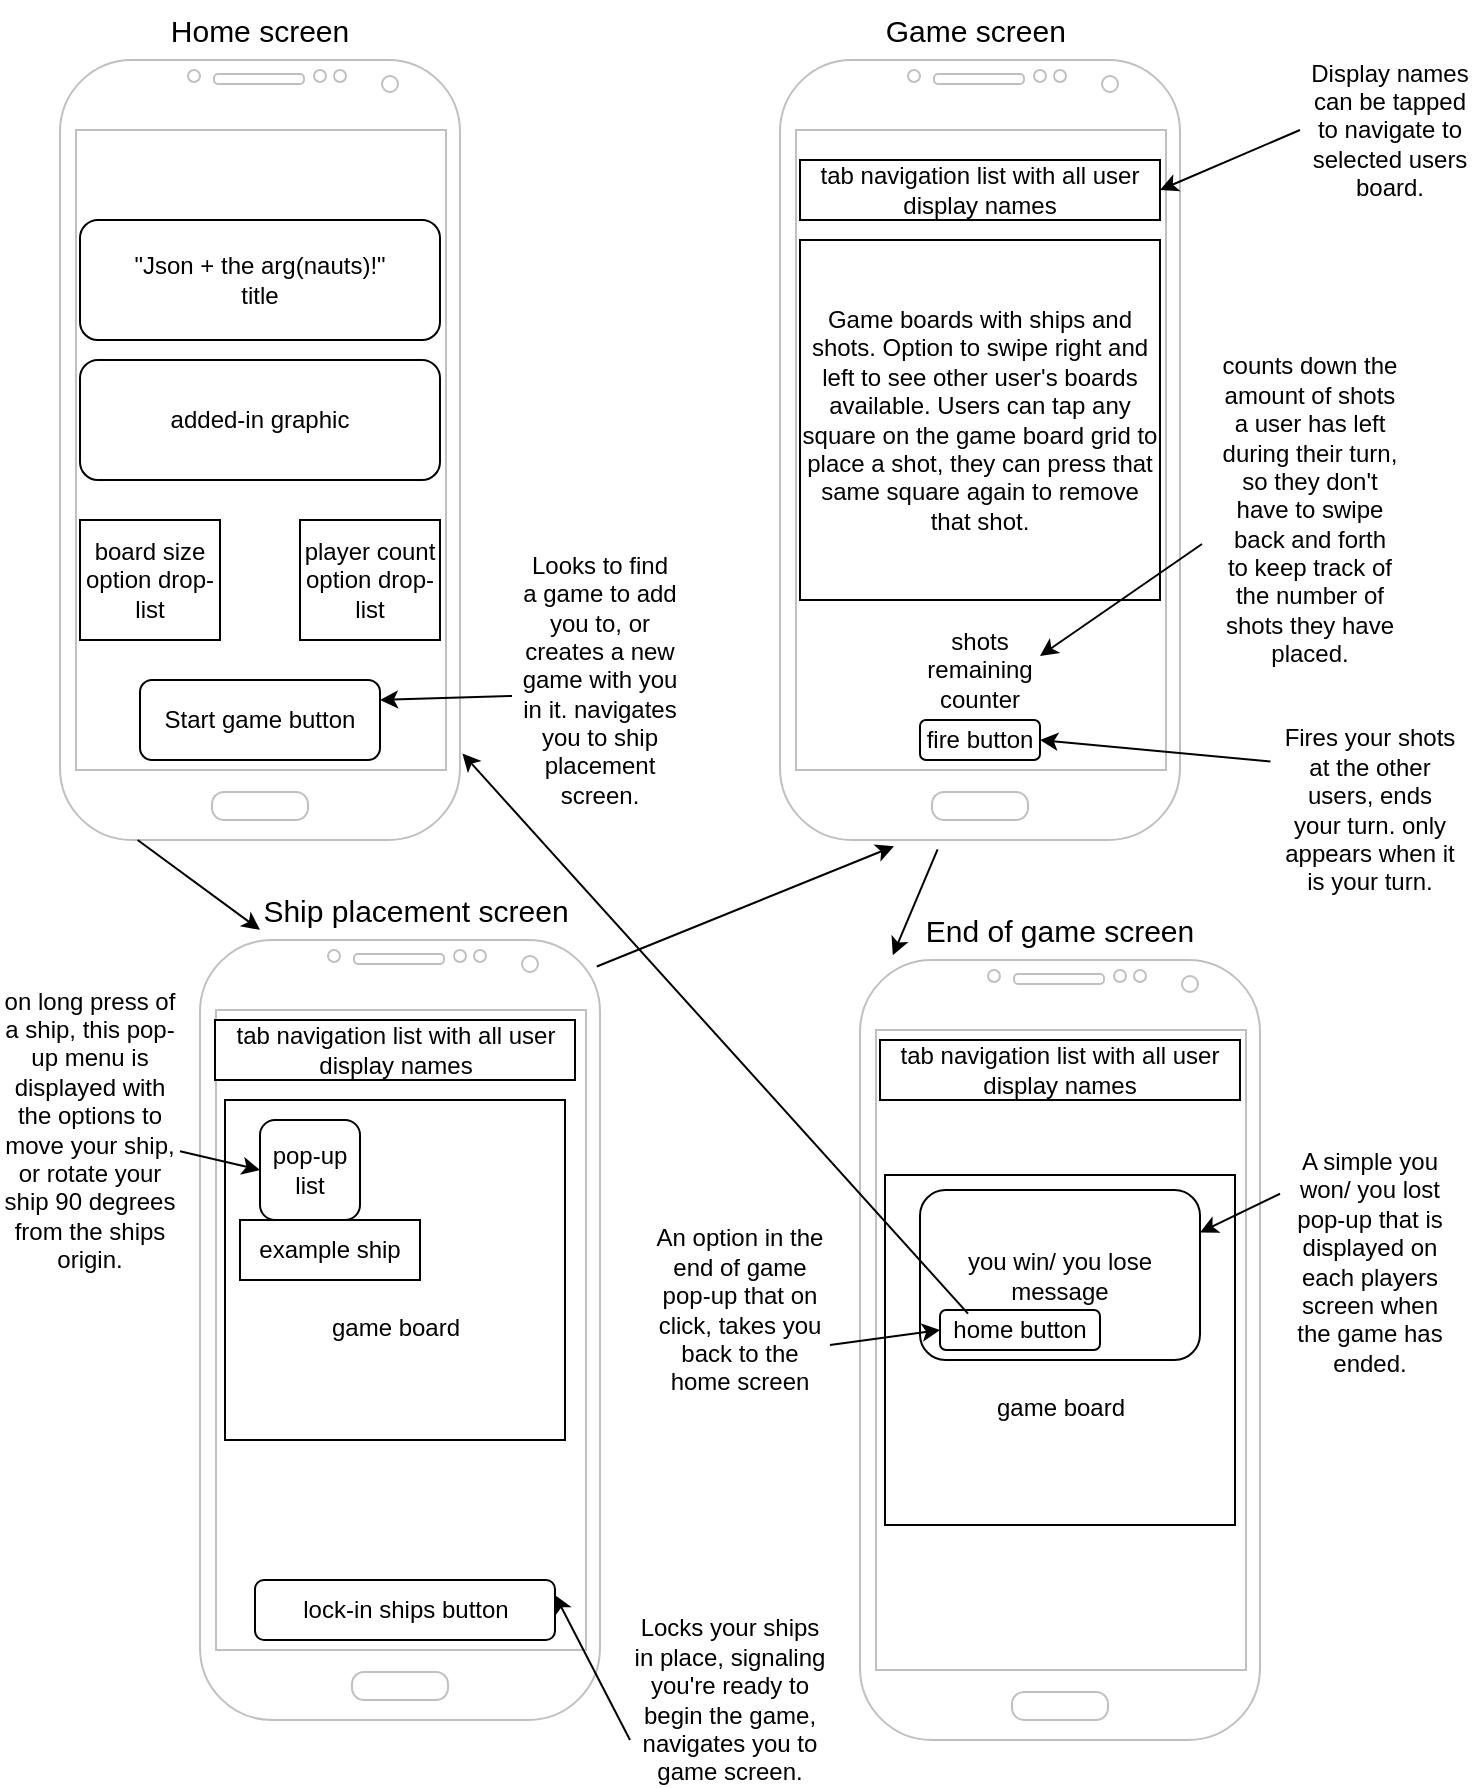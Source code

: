 <mxfile version="24.2.2" type="device">
  <diagram name="Page-1" id="YmwkzHk7ZP1h0ZgNkmNX">
    <mxGraphModel dx="1042" dy="569" grid="1" gridSize="10" guides="1" tooltips="1" connect="1" arrows="1" fold="1" page="1" pageScale="1" pageWidth="850" pageHeight="1100" math="0" shadow="0">
      <root>
        <mxCell id="0" />
        <mxCell id="1" parent="0" />
        <mxCell id="TUmn8eqtJd5c7Z36hUJj-1" value="" style="verticalLabelPosition=bottom;verticalAlign=top;html=1;shadow=0;dashed=0;strokeWidth=1;shape=mxgraph.android.phone2;strokeColor=#c0c0c0;" vertex="1" parent="1">
          <mxGeometry x="40" y="80" width="200" height="390" as="geometry" />
        </mxCell>
        <mxCell id="TUmn8eqtJd5c7Z36hUJj-2" value="&lt;font style=&quot;font-size: 15px;&quot;&gt;Home screen&lt;/font&gt;" style="text;html=1;align=center;verticalAlign=middle;whiteSpace=wrap;rounded=0;" vertex="1" parent="1">
          <mxGeometry x="40" y="50" width="200" height="30" as="geometry" />
        </mxCell>
        <mxCell id="TUmn8eqtJd5c7Z36hUJj-3" value="&quot;Json + the arg(nauts)!&quot;&lt;div&gt;title&lt;/div&gt;" style="rounded=1;whiteSpace=wrap;html=1;" vertex="1" parent="1">
          <mxGeometry x="50" y="160" width="180" height="60" as="geometry" />
        </mxCell>
        <mxCell id="TUmn8eqtJd5c7Z36hUJj-4" value="added-in graphic" style="rounded=1;whiteSpace=wrap;html=1;" vertex="1" parent="1">
          <mxGeometry x="50" y="230" width="180" height="60" as="geometry" />
        </mxCell>
        <mxCell id="TUmn8eqtJd5c7Z36hUJj-5" value="board size option drop-list" style="rounded=0;whiteSpace=wrap;html=1;" vertex="1" parent="1">
          <mxGeometry x="50" y="310" width="70" height="60" as="geometry" />
        </mxCell>
        <mxCell id="TUmn8eqtJd5c7Z36hUJj-7" value="player count option drop-list" style="rounded=0;whiteSpace=wrap;html=1;" vertex="1" parent="1">
          <mxGeometry x="160" y="310" width="70" height="60" as="geometry" />
        </mxCell>
        <mxCell id="TUmn8eqtJd5c7Z36hUJj-9" value="Start game button" style="rounded=1;whiteSpace=wrap;html=1;" vertex="1" parent="1">
          <mxGeometry x="80" y="390" width="120" height="40" as="geometry" />
        </mxCell>
        <mxCell id="TUmn8eqtJd5c7Z36hUJj-10" value="" style="endArrow=classic;html=1;rounded=0;exitX=0.194;exitY=1;exitDx=0;exitDy=0;exitPerimeter=0;entryX=0.15;entryY=-0.013;entryDx=0;entryDy=0;entryPerimeter=0;" edge="1" parent="1" source="TUmn8eqtJd5c7Z36hUJj-1" target="TUmn8eqtJd5c7Z36hUJj-19">
          <mxGeometry width="50" height="50" relative="1" as="geometry">
            <mxPoint x="400" y="310" as="sourcePoint" />
            <mxPoint x="398" y="263" as="targetPoint" />
          </mxGeometry>
        </mxCell>
        <mxCell id="TUmn8eqtJd5c7Z36hUJj-11" value="" style="verticalLabelPosition=bottom;verticalAlign=top;html=1;shadow=0;dashed=0;strokeWidth=1;shape=mxgraph.android.phone2;strokeColor=#c0c0c0;" vertex="1" parent="1">
          <mxGeometry x="400" y="80" width="200" height="390" as="geometry" />
        </mxCell>
        <mxCell id="TUmn8eqtJd5c7Z36hUJj-12" value="&lt;font style=&quot;font-size: 15px;&quot;&gt;Game screen&amp;nbsp;&lt;/font&gt;" style="text;html=1;align=center;verticalAlign=middle;whiteSpace=wrap;rounded=0;" vertex="1" parent="1">
          <mxGeometry x="400" y="50" width="200" height="30" as="geometry" />
        </mxCell>
        <mxCell id="TUmn8eqtJd5c7Z36hUJj-14" value="Game boards with ships and shots. Option to swipe right and left to see other user&#39;s boards available. Users can tap any square on the game board grid to place a shot, they can press that same square again to remove that shot." style="whiteSpace=wrap;html=1;aspect=fixed;" vertex="1" parent="1">
          <mxGeometry x="410" y="170" width="180" height="180" as="geometry" />
        </mxCell>
        <mxCell id="TUmn8eqtJd5c7Z36hUJj-15" value="fire button" style="rounded=1;whiteSpace=wrap;html=1;" vertex="1" parent="1">
          <mxGeometry x="470" y="410" width="60" height="20" as="geometry" />
        </mxCell>
        <mxCell id="TUmn8eqtJd5c7Z36hUJj-16" value="shots remaining counter" style="text;html=1;align=center;verticalAlign=middle;whiteSpace=wrap;rounded=0;" vertex="1" parent="1">
          <mxGeometry x="480" y="370" width="40" height="30" as="geometry" />
        </mxCell>
        <mxCell id="TUmn8eqtJd5c7Z36hUJj-19" value="" style="verticalLabelPosition=bottom;verticalAlign=top;html=1;shadow=0;dashed=0;strokeWidth=1;shape=mxgraph.android.phone2;strokeColor=#c0c0c0;" vertex="1" parent="1">
          <mxGeometry x="110" y="520" width="200" height="390" as="geometry" />
        </mxCell>
        <mxCell id="TUmn8eqtJd5c7Z36hUJj-20" value="&lt;font style=&quot;font-size: 15px;&quot;&gt;Ship placement screen&lt;/font&gt;" style="text;html=1;align=center;verticalAlign=middle;whiteSpace=wrap;rounded=0;" vertex="1" parent="1">
          <mxGeometry x="137.5" y="490" width="160" height="30" as="geometry" />
        </mxCell>
        <mxCell id="TUmn8eqtJd5c7Z36hUJj-21" value="tab navigation list with all user display names" style="rounded=0;whiteSpace=wrap;html=1;" vertex="1" parent="1">
          <mxGeometry x="410" y="130" width="180" height="30" as="geometry" />
        </mxCell>
        <mxCell id="TUmn8eqtJd5c7Z36hUJj-22" value="&lt;div&gt;&lt;br&gt;&lt;/div&gt;&lt;div&gt;&lt;br&gt;&lt;/div&gt;&lt;div&gt;&lt;br&gt;&lt;/div&gt;&lt;div&gt;&lt;br&gt;&lt;/div&gt;&lt;div&gt;game board&lt;/div&gt;" style="whiteSpace=wrap;html=1;aspect=fixed;" vertex="1" parent="1">
          <mxGeometry x="122.5" y="600" width="170" height="170" as="geometry" />
        </mxCell>
        <mxCell id="TUmn8eqtJd5c7Z36hUJj-23" value="example ship" style="rounded=0;whiteSpace=wrap;html=1;" vertex="1" parent="1">
          <mxGeometry x="130" y="660" width="90" height="30" as="geometry" />
        </mxCell>
        <mxCell id="TUmn8eqtJd5c7Z36hUJj-24" value="pop-up list" style="rounded=1;whiteSpace=wrap;html=1;" vertex="1" parent="1">
          <mxGeometry x="140" y="610" width="50" height="50" as="geometry" />
        </mxCell>
        <mxCell id="TUmn8eqtJd5c7Z36hUJj-25" value="on long press of a ship, this pop-up menu is displayed with the options to move your ship, or rotate your ship 90 degrees from the ships origin." style="text;html=1;align=center;verticalAlign=middle;whiteSpace=wrap;rounded=0;" vertex="1" parent="1">
          <mxGeometry x="10" y="560" width="90" height="110" as="geometry" />
        </mxCell>
        <mxCell id="TUmn8eqtJd5c7Z36hUJj-26" value="" style="endArrow=classic;html=1;rounded=0;entryX=0;entryY=0.5;entryDx=0;entryDy=0;" edge="1" parent="1" source="TUmn8eqtJd5c7Z36hUJj-25" target="TUmn8eqtJd5c7Z36hUJj-24">
          <mxGeometry width="50" height="50" relative="1" as="geometry">
            <mxPoint x="150" y="620" as="sourcePoint" />
            <mxPoint x="200" y="570" as="targetPoint" />
          </mxGeometry>
        </mxCell>
        <mxCell id="TUmn8eqtJd5c7Z36hUJj-27" value="lock-in ships button" style="rounded=1;whiteSpace=wrap;html=1;" vertex="1" parent="1">
          <mxGeometry x="137.5" y="840" width="150" height="30" as="geometry" />
        </mxCell>
        <mxCell id="TUmn8eqtJd5c7Z36hUJj-28" value="" style="endArrow=classic;html=1;rounded=0;entryX=0.285;entryY=1.008;entryDx=0;entryDy=0;entryPerimeter=0;exitX=0.992;exitY=0.034;exitDx=0;exitDy=0;exitPerimeter=0;" edge="1" parent="1" source="TUmn8eqtJd5c7Z36hUJj-19" target="TUmn8eqtJd5c7Z36hUJj-11">
          <mxGeometry width="50" height="50" relative="1" as="geometry">
            <mxPoint x="425" y="560" as="sourcePoint" />
            <mxPoint x="475" y="510" as="targetPoint" />
          </mxGeometry>
        </mxCell>
        <mxCell id="TUmn8eqtJd5c7Z36hUJj-29" value="counts down the amount of shots a user has left during their turn, so they don&#39;t have to swipe back and forth to keep track of the number of shots they have placed." style="text;html=1;align=center;verticalAlign=middle;whiteSpace=wrap;rounded=0;" vertex="1" parent="1">
          <mxGeometry x="620" y="280" width="90" height="50" as="geometry" />
        </mxCell>
        <mxCell id="TUmn8eqtJd5c7Z36hUJj-30" value="" style="endArrow=classic;html=1;rounded=0;entryX=1.25;entryY=0.267;entryDx=0;entryDy=0;exitX=-0.1;exitY=0.84;exitDx=0;exitDy=0;exitPerimeter=0;entryPerimeter=0;" edge="1" parent="1" source="TUmn8eqtJd5c7Z36hUJj-29" target="TUmn8eqtJd5c7Z36hUJj-16">
          <mxGeometry width="50" height="50" relative="1" as="geometry">
            <mxPoint x="610" y="510" as="sourcePoint" />
            <mxPoint x="660" y="460" as="targetPoint" />
          </mxGeometry>
        </mxCell>
        <mxCell id="TUmn8eqtJd5c7Z36hUJj-31" value="Locks your ships in place, signaling you&#39;re ready to begin the game, navigates you to game screen." style="text;html=1;align=center;verticalAlign=middle;whiteSpace=wrap;rounded=0;" vertex="1" parent="1">
          <mxGeometry x="325" y="860" width="100" height="80" as="geometry" />
        </mxCell>
        <mxCell id="TUmn8eqtJd5c7Z36hUJj-32" value="" style="endArrow=classic;html=1;rounded=0;entryX=1;entryY=0.25;entryDx=0;entryDy=0;exitX=0;exitY=0.75;exitDx=0;exitDy=0;" edge="1" parent="1" source="TUmn8eqtJd5c7Z36hUJj-31" target="TUmn8eqtJd5c7Z36hUJj-27">
          <mxGeometry width="50" height="50" relative="1" as="geometry">
            <mxPoint x="515" y="760" as="sourcePoint" />
            <mxPoint x="565" y="710" as="targetPoint" />
          </mxGeometry>
        </mxCell>
        <mxCell id="TUmn8eqtJd5c7Z36hUJj-33" value="Fires your shots at the other users, ends your turn. only appears when it is your turn." style="text;html=1;align=center;verticalAlign=middle;whiteSpace=wrap;rounded=0;" vertex="1" parent="1">
          <mxGeometry x="650" y="420" width="90" height="70" as="geometry" />
        </mxCell>
        <mxCell id="TUmn8eqtJd5c7Z36hUJj-34" value="" style="endArrow=classic;html=1;rounded=0;exitX=-0.053;exitY=0.154;exitDx=0;exitDy=0;exitPerimeter=0;" edge="1" parent="1" source="TUmn8eqtJd5c7Z36hUJj-33">
          <mxGeometry width="50" height="50" relative="1" as="geometry">
            <mxPoint x="490" y="530" as="sourcePoint" />
            <mxPoint x="530" y="420" as="targetPoint" />
          </mxGeometry>
        </mxCell>
        <mxCell id="TUmn8eqtJd5c7Z36hUJj-35" value="Looks to find a game to add you to, or creates a new game with you in it. navigates you to ship placement screen." style="text;html=1;align=center;verticalAlign=middle;whiteSpace=wrap;rounded=0;" vertex="1" parent="1">
          <mxGeometry x="270" y="350" width="80" height="80" as="geometry" />
        </mxCell>
        <mxCell id="TUmn8eqtJd5c7Z36hUJj-36" value="" style="endArrow=classic;html=1;rounded=0;entryX=1;entryY=0.25;entryDx=0;entryDy=0;exitX=-0.05;exitY=0.6;exitDx=0;exitDy=0;exitPerimeter=0;" edge="1" parent="1" source="TUmn8eqtJd5c7Z36hUJj-35" target="TUmn8eqtJd5c7Z36hUJj-9">
          <mxGeometry width="50" height="50" relative="1" as="geometry">
            <mxPoint x="280" y="480" as="sourcePoint" />
            <mxPoint x="330" y="430" as="targetPoint" />
          </mxGeometry>
        </mxCell>
        <mxCell id="TUmn8eqtJd5c7Z36hUJj-37" value="Display names can be tapped to navigate to selected users board." style="text;html=1;align=center;verticalAlign=middle;whiteSpace=wrap;rounded=0;" vertex="1" parent="1">
          <mxGeometry x="660" y="80" width="90" height="70" as="geometry" />
        </mxCell>
        <mxCell id="TUmn8eqtJd5c7Z36hUJj-38" value="" style="endArrow=classic;html=1;rounded=0;entryX=1;entryY=0.5;entryDx=0;entryDy=0;exitX=0;exitY=0.5;exitDx=0;exitDy=0;" edge="1" parent="1" source="TUmn8eqtJd5c7Z36hUJj-37" target="TUmn8eqtJd5c7Z36hUJj-21">
          <mxGeometry width="50" height="50" relative="1" as="geometry">
            <mxPoint x="630" y="210" as="sourcePoint" />
            <mxPoint x="680" y="160" as="targetPoint" />
          </mxGeometry>
        </mxCell>
        <mxCell id="TUmn8eqtJd5c7Z36hUJj-40" value="" style="verticalLabelPosition=bottom;verticalAlign=top;html=1;shadow=0;dashed=0;strokeWidth=1;shape=mxgraph.android.phone2;strokeColor=#c0c0c0;" vertex="1" parent="1">
          <mxGeometry x="440" y="530" width="200" height="390" as="geometry" />
        </mxCell>
        <mxCell id="TUmn8eqtJd5c7Z36hUJj-41" value="&lt;font style=&quot;font-size: 15px;&quot;&gt;End of game screen&lt;/font&gt;" style="text;html=1;align=center;verticalAlign=middle;whiteSpace=wrap;rounded=0;" vertex="1" parent="1">
          <mxGeometry x="470" y="500" width="140" height="30" as="geometry" />
        </mxCell>
        <mxCell id="TUmn8eqtJd5c7Z36hUJj-42" value="" style="endArrow=classic;html=1;rounded=0;exitX=0.394;exitY=1.012;exitDx=0;exitDy=0;exitPerimeter=0;entryX=0.082;entryY=-0.006;entryDx=0;entryDy=0;entryPerimeter=0;" edge="1" parent="1" source="TUmn8eqtJd5c7Z36hUJj-11" target="TUmn8eqtJd5c7Z36hUJj-40">
          <mxGeometry width="50" height="50" relative="1" as="geometry">
            <mxPoint x="210" y="590" as="sourcePoint" />
            <mxPoint x="390" y="570" as="targetPoint" />
          </mxGeometry>
        </mxCell>
        <mxCell id="TUmn8eqtJd5c7Z36hUJj-13" value="tab navigation list with all user display names" style="rounded=0;whiteSpace=wrap;html=1;" vertex="1" parent="1">
          <mxGeometry x="450" y="570" width="180" height="30" as="geometry" />
        </mxCell>
        <mxCell id="TUmn8eqtJd5c7Z36hUJj-44" value="&lt;div&gt;&lt;br&gt;&lt;/div&gt;&lt;div&gt;&lt;br&gt;&lt;/div&gt;&lt;div&gt;&lt;br&gt;&lt;/div&gt;&lt;div&gt;&lt;br&gt;&lt;/div&gt;&lt;div&gt;game board&lt;/div&gt;" style="whiteSpace=wrap;html=1;aspect=fixed;" vertex="1" parent="1">
          <mxGeometry x="452.5" y="637.5" width="175" height="175" as="geometry" />
        </mxCell>
        <mxCell id="TUmn8eqtJd5c7Z36hUJj-45" value="tab navigation list with all user display names" style="rounded=0;whiteSpace=wrap;html=1;" vertex="1" parent="1">
          <mxGeometry x="117.5" y="560" width="180" height="30" as="geometry" />
        </mxCell>
        <mxCell id="TUmn8eqtJd5c7Z36hUJj-46" value="you win/ you lose message" style="rounded=1;whiteSpace=wrap;html=1;" vertex="1" parent="1">
          <mxGeometry x="470" y="645" width="140" height="85" as="geometry" />
        </mxCell>
        <mxCell id="TUmn8eqtJd5c7Z36hUJj-47" value="home button" style="rounded=1;whiteSpace=wrap;html=1;" vertex="1" parent="1">
          <mxGeometry x="480" y="705" width="80" height="20" as="geometry" />
        </mxCell>
        <mxCell id="TUmn8eqtJd5c7Z36hUJj-48" value="A simple you won/ you lost pop-up that is displayed on each players screen when the game has ended." style="text;html=1;align=center;verticalAlign=middle;whiteSpace=wrap;rounded=0;" vertex="1" parent="1">
          <mxGeometry x="650" y="612.5" width="90" height="137.5" as="geometry" />
        </mxCell>
        <mxCell id="TUmn8eqtJd5c7Z36hUJj-49" value="" style="endArrow=classic;html=1;rounded=0;entryX=1;entryY=0.25;entryDx=0;entryDy=0;exitX=0;exitY=0.25;exitDx=0;exitDy=0;" edge="1" parent="1" source="TUmn8eqtJd5c7Z36hUJj-48" target="TUmn8eqtJd5c7Z36hUJj-46">
          <mxGeometry width="50" height="50" relative="1" as="geometry">
            <mxPoint x="680" y="800" as="sourcePoint" />
            <mxPoint x="730" y="750" as="targetPoint" />
          </mxGeometry>
        </mxCell>
        <mxCell id="TUmn8eqtJd5c7Z36hUJj-50" value="An option in the end of game pop-up that on click, takes you back to the home screen" style="text;html=1;align=center;verticalAlign=middle;whiteSpace=wrap;rounded=0;" vertex="1" parent="1">
          <mxGeometry x="335" y="670" width="90" height="70" as="geometry" />
        </mxCell>
        <mxCell id="TUmn8eqtJd5c7Z36hUJj-51" value="" style="endArrow=classic;html=1;rounded=0;entryX=0;entryY=0.5;entryDx=0;entryDy=0;exitX=1;exitY=0.75;exitDx=0;exitDy=0;" edge="1" parent="1" source="TUmn8eqtJd5c7Z36hUJj-50" target="TUmn8eqtJd5c7Z36hUJj-47">
          <mxGeometry width="50" height="50" relative="1" as="geometry">
            <mxPoint x="380" y="800" as="sourcePoint" />
            <mxPoint x="430" y="750" as="targetPoint" />
          </mxGeometry>
        </mxCell>
        <mxCell id="TUmn8eqtJd5c7Z36hUJj-52" value="" style="endArrow=classic;html=1;rounded=0;exitX=0.175;exitY=0.09;exitDx=0;exitDy=0;exitPerimeter=0;entryX=1.006;entryY=0.889;entryDx=0;entryDy=0;entryPerimeter=0;" edge="1" parent="1" source="TUmn8eqtJd5c7Z36hUJj-47" target="TUmn8eqtJd5c7Z36hUJj-1">
          <mxGeometry width="50" height="50" relative="1" as="geometry">
            <mxPoint x="375" y="612.5" as="sourcePoint" />
            <mxPoint x="425" y="562.5" as="targetPoint" />
          </mxGeometry>
        </mxCell>
      </root>
    </mxGraphModel>
  </diagram>
</mxfile>
